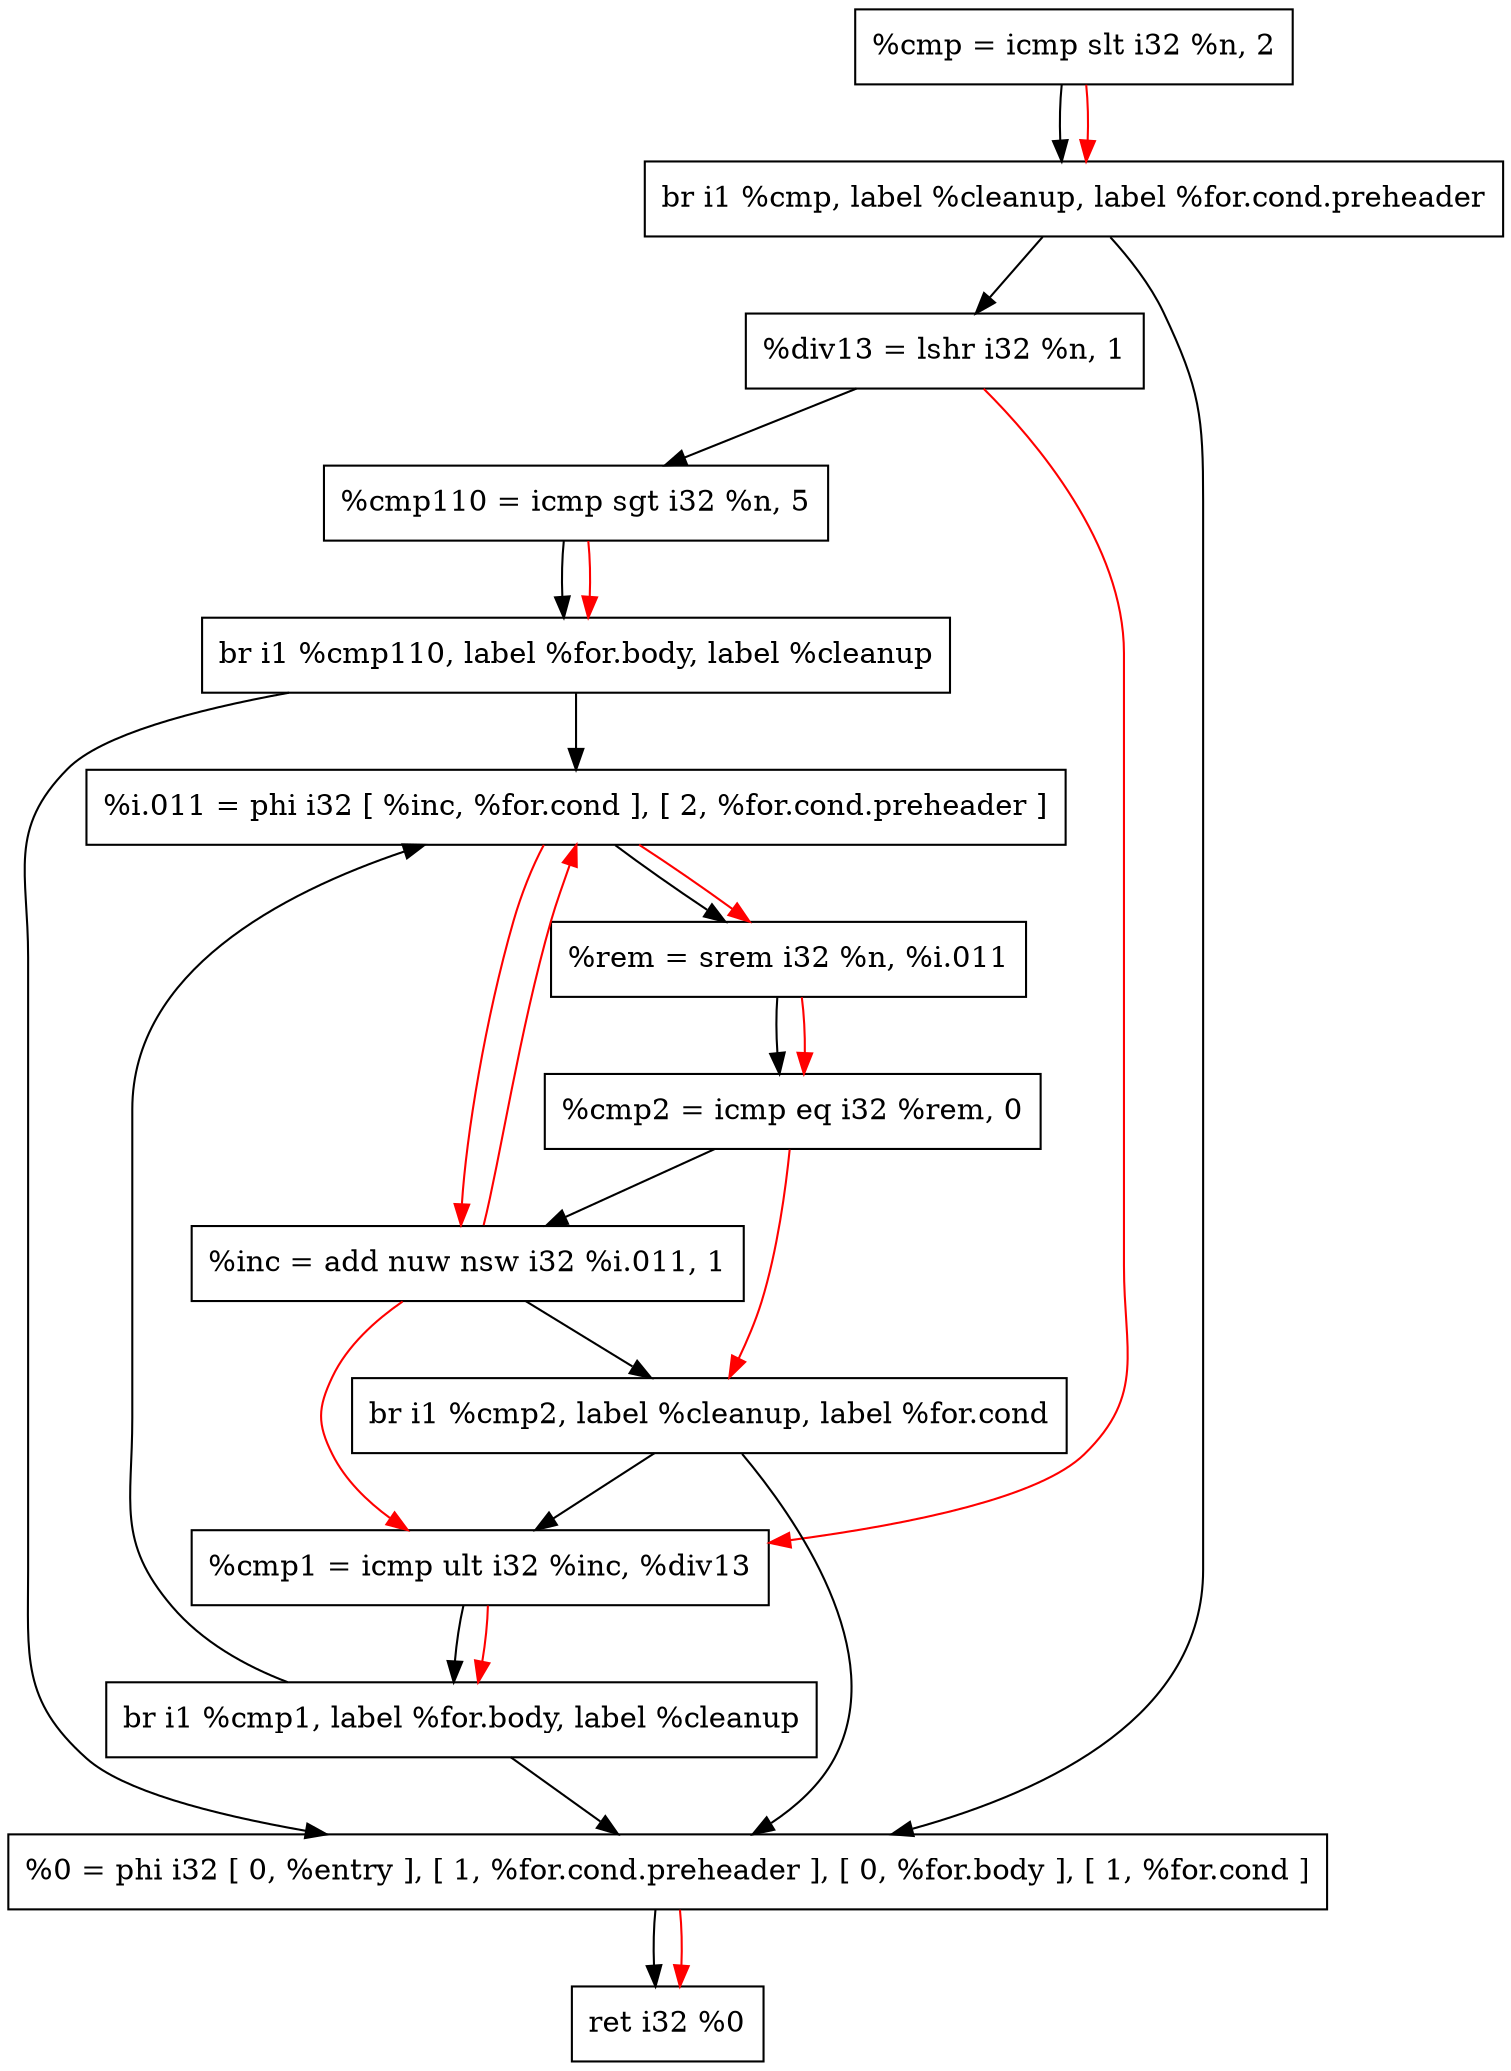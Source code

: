 digraph "CDFG for'func' function" {
	Node0x55d15edaa6c0[shape=record, label="  %cmp = icmp slt i32 %n, 2"];
	Node0x55d15ed33c98[shape=record, label="  br i1 %cmp, label %cleanup, label %for.cond.preheader"];
	Node0x55d15edaa900[shape=record, label="  %div13 = lshr i32 %n, 1"];
	Node0x55d15edaa9a0[shape=record, label="  %cmp110 = icmp sgt i32 %n, 5"];
	Node0x55d15ed33db8[shape=record, label="  br i1 %cmp110, label %for.body, label %cleanup"];
	Node0x55d15edaabb0[shape=record, label="  %cmp1 = icmp ult i32 %inc, %div13"];
	Node0x55d15ed3f228[shape=record, label="  br i1 %cmp1, label %for.body, label %cleanup"];
	Node0x55d15edaac78[shape=record, label="  %i.011 = phi i32 [ %inc, %for.cond ], [ 2, %for.cond.preheader ]"];
	Node0x55d15edaad60[shape=record, label="  %rem = srem i32 %n, %i.011"];
	Node0x55d15edaadf0[shape=record, label="  %cmp2 = icmp eq i32 %rem, 0"];
	Node0x55d15edab020[shape=record, label="  %inc = add nuw nsw i32 %i.011, 1"];
	Node0x55d15ed3f348[shape=record, label="  br i1 %cmp2, label %cleanup, label %for.cond"];
	Node0x55d15edab068[shape=record, label="  %0 = phi i32 [ 0, %entry ], [ 1, %for.cond.preheader ], [ 0, %for.body ], [ 1, %for.cond ]"];
	Node0x55d15edaa008[shape=record, label="  ret i32 %0"];
	Node0x55d15edaa6c0 -> Node0x55d15ed33c98
	Node0x55d15ed33c98 -> Node0x55d15edab068
	Node0x55d15ed33c98 -> Node0x55d15edaa900
	Node0x55d15edaa900 -> Node0x55d15edaa9a0
	Node0x55d15edaa9a0 -> Node0x55d15ed33db8
	Node0x55d15ed33db8 -> Node0x55d15edaac78
	Node0x55d15ed33db8 -> Node0x55d15edab068
	Node0x55d15edaabb0 -> Node0x55d15ed3f228
	Node0x55d15ed3f228 -> Node0x55d15edaac78
	Node0x55d15ed3f228 -> Node0x55d15edab068
	Node0x55d15edaac78 -> Node0x55d15edaad60
	Node0x55d15edaad60 -> Node0x55d15edaadf0
	Node0x55d15edaadf0 -> Node0x55d15edab020
	Node0x55d15edab020 -> Node0x55d15ed3f348
	Node0x55d15ed3f348 -> Node0x55d15edab068
	Node0x55d15ed3f348 -> Node0x55d15edaabb0
	Node0x55d15edab068 -> Node0x55d15edaa008
edge [color=red]
	Node0x55d15edaa6c0 -> Node0x55d15ed33c98
	Node0x55d15edaa9a0 -> Node0x55d15ed33db8
	Node0x55d15edab020 -> Node0x55d15edaabb0
	Node0x55d15edaa900 -> Node0x55d15edaabb0
	Node0x55d15edaabb0 -> Node0x55d15ed3f228
	Node0x55d15edab020 -> Node0x55d15edaac78
	Node0x55d15edaac78 -> Node0x55d15edaad60
	Node0x55d15edaad60 -> Node0x55d15edaadf0
	Node0x55d15edaac78 -> Node0x55d15edab020
	Node0x55d15edaadf0 -> Node0x55d15ed3f348
	Node0x55d15edab068 -> Node0x55d15edaa008
}
